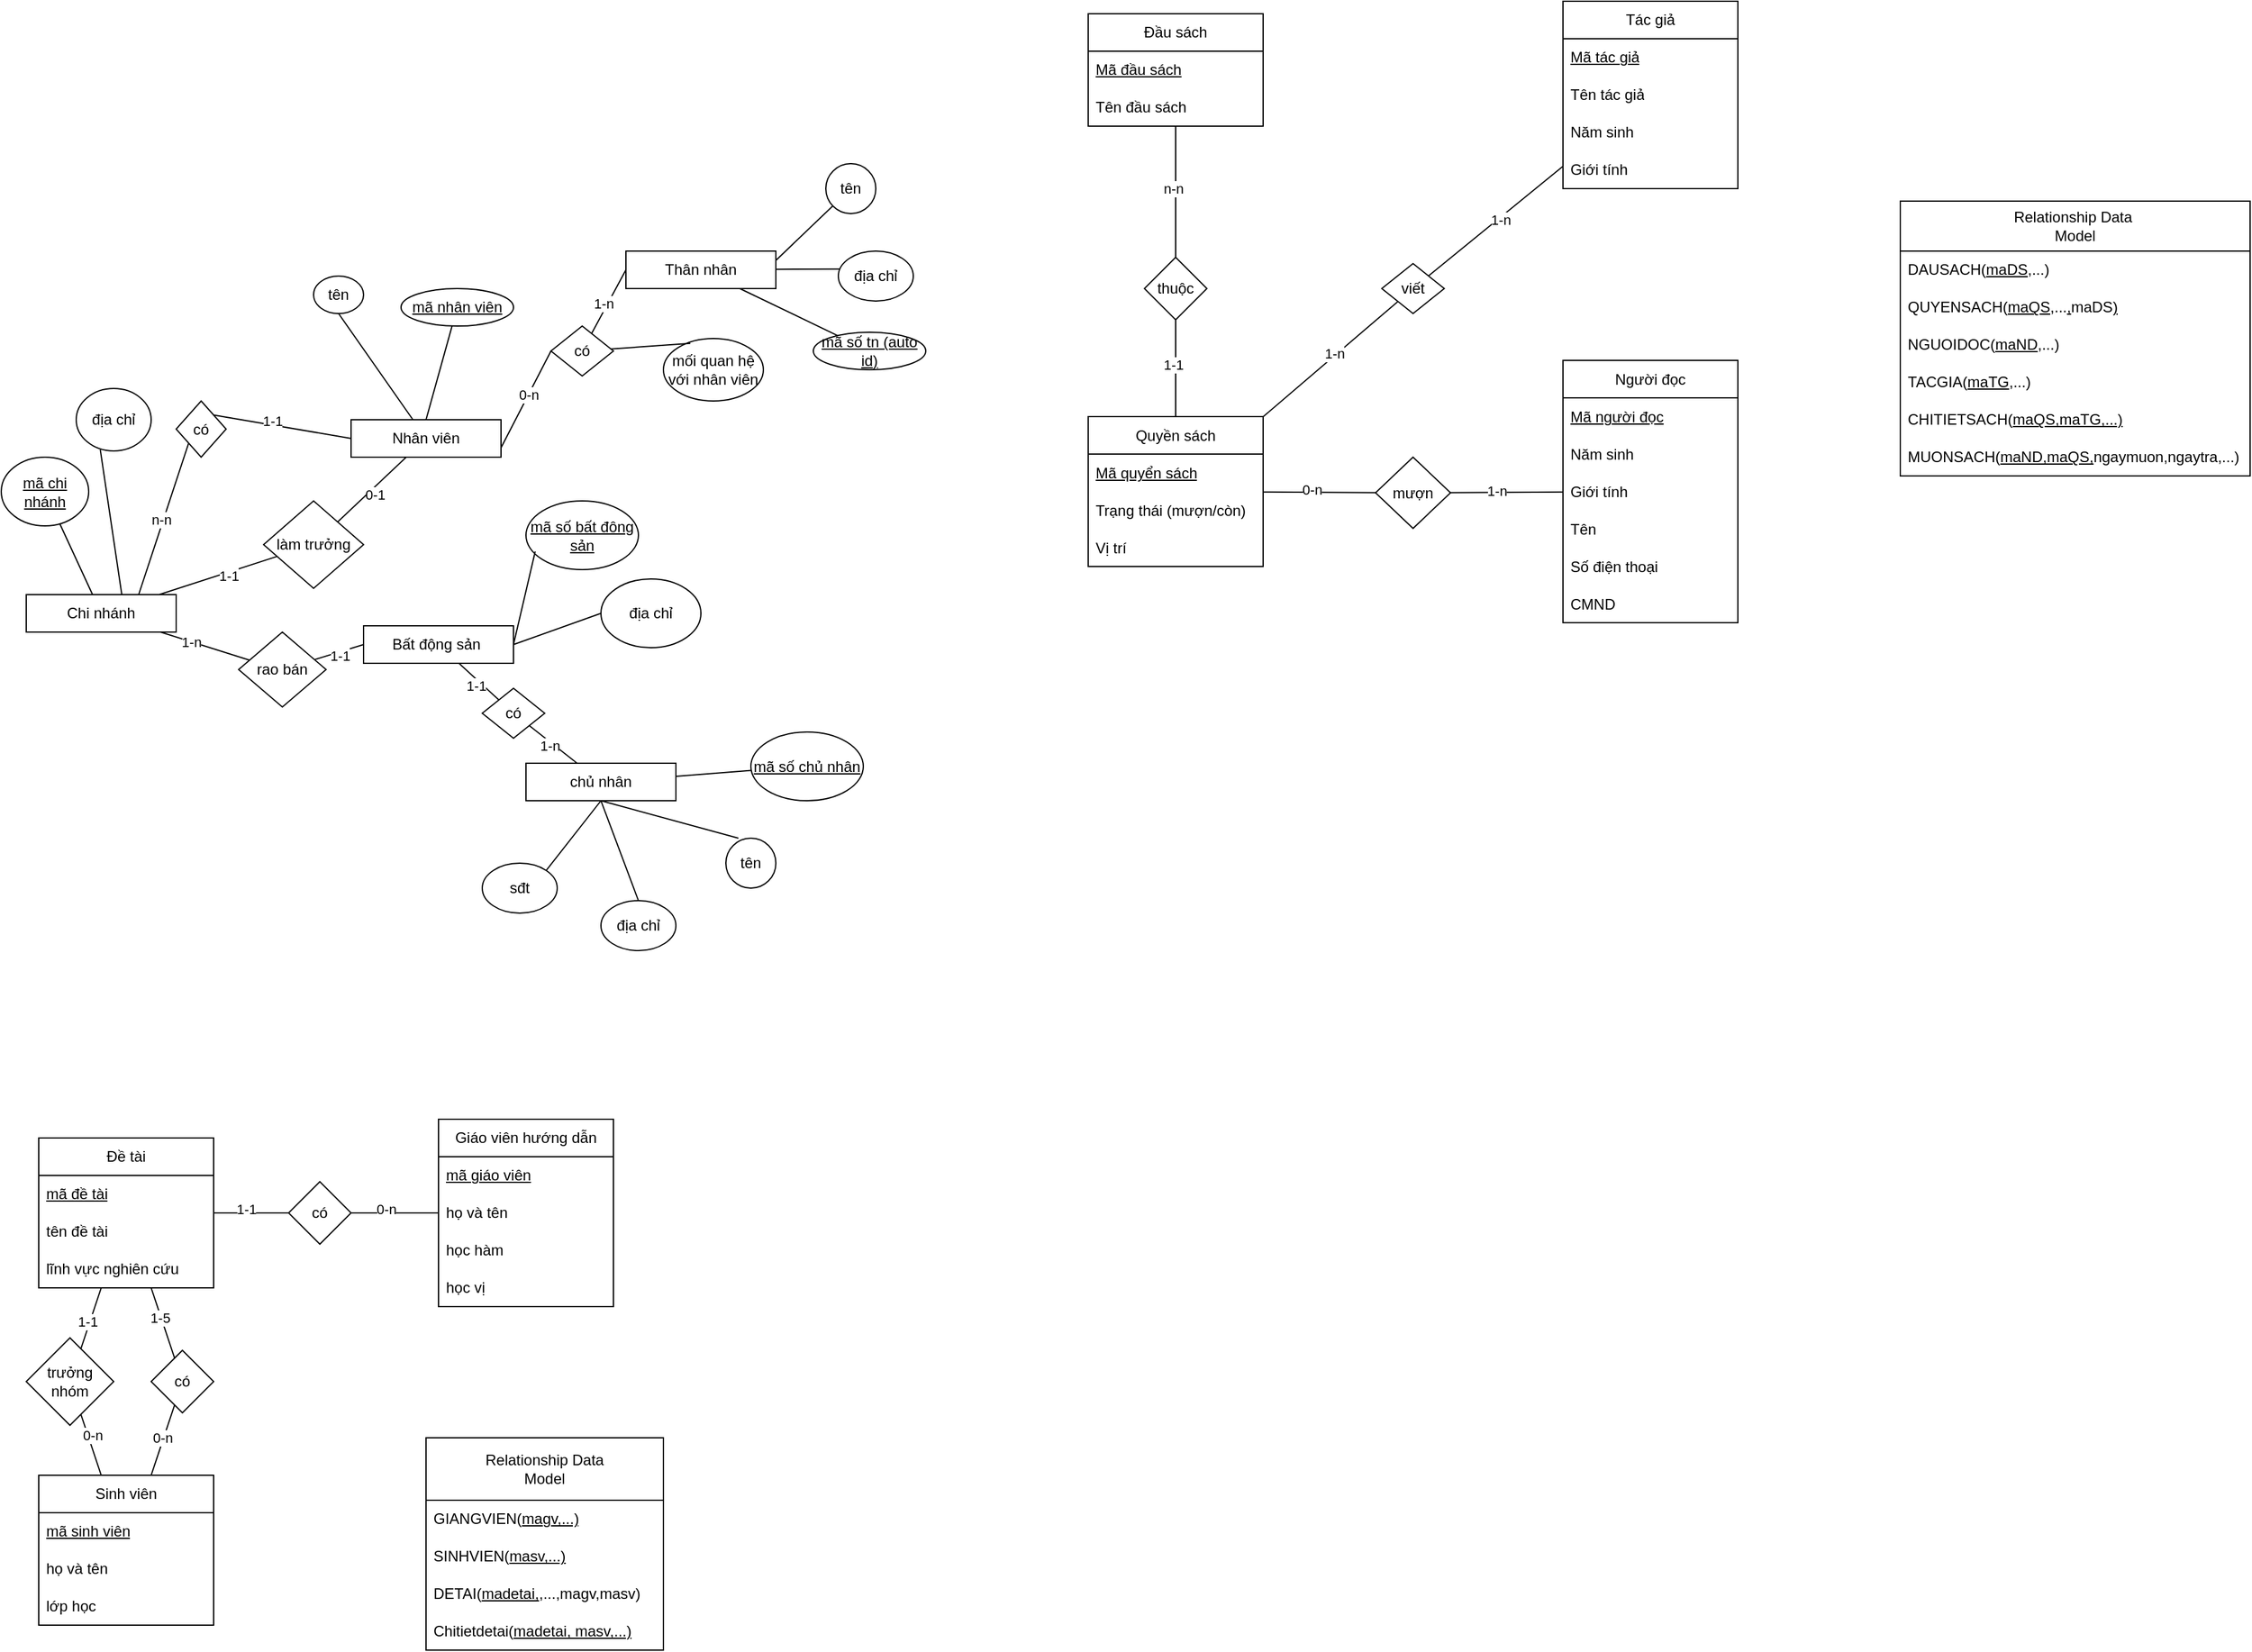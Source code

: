 <mxfile version="26.0.12">
  <diagram name="Lab 01" id="yaJmCxUXA4rCr9JQ8foh">
    <mxGraphModel dx="1344" dy="663" grid="1" gridSize="10" guides="1" tooltips="1" connect="1" arrows="1" fold="1" page="0" pageScale="1" pageWidth="850" pageHeight="1100" math="0" shadow="0">
      <root>
        <mxCell id="0" />
        <mxCell id="1" parent="0" />
        <mxCell id="kn9OcYIsBigCMdOipjAs-10" value="Chi nhánh" style="rounded=0;whiteSpace=wrap;html=1;" parent="1" vertex="1">
          <mxGeometry x="30" y="505" width="120" height="30" as="geometry" />
        </mxCell>
        <mxCell id="kn9OcYIsBigCMdOipjAs-11" value="Nhân viên" style="rounded=0;whiteSpace=wrap;html=1;" parent="1" vertex="1">
          <mxGeometry x="290" y="365" width="120" height="30" as="geometry" />
        </mxCell>
        <mxCell id="kn9OcYIsBigCMdOipjAs-12" value="Bất động sản&amp;nbsp;" style="rounded=0;whiteSpace=wrap;html=1;" parent="1" vertex="1">
          <mxGeometry x="300" y="530" width="120" height="30" as="geometry" />
        </mxCell>
        <mxCell id="kn9OcYIsBigCMdOipjAs-13" value="&lt;u&gt;mã chi nhánh&lt;/u&gt;" style="ellipse;whiteSpace=wrap;html=1;" parent="1" vertex="1">
          <mxGeometry x="10" y="395" width="70" height="55" as="geometry" />
        </mxCell>
        <mxCell id="kn9OcYIsBigCMdOipjAs-14" value="rao bán" style="rhombus;whiteSpace=wrap;html=1;" parent="1" vertex="1">
          <mxGeometry x="200" y="535" width="70" height="60" as="geometry" />
        </mxCell>
        <mxCell id="kn9OcYIsBigCMdOipjAs-15" value="" style="endArrow=none;html=1;rounded=0;" parent="1" source="kn9OcYIsBigCMdOipjAs-13" target="kn9OcYIsBigCMdOipjAs-10" edge="1">
          <mxGeometry width="50" height="50" relative="1" as="geometry">
            <mxPoint x="100" y="575" as="sourcePoint" />
            <mxPoint x="150" y="525" as="targetPoint" />
          </mxGeometry>
        </mxCell>
        <mxCell id="kn9OcYIsBigCMdOipjAs-18" value="" style="endArrow=none;html=1;rounded=0;entryX=0.125;entryY=0.375;entryDx=0;entryDy=0;entryPerimeter=0;" parent="1" source="kn9OcYIsBigCMdOipjAs-10" target="kn9OcYIsBigCMdOipjAs-14" edge="1">
          <mxGeometry width="50" height="50" relative="1" as="geometry">
            <mxPoint x="180" y="525" as="sourcePoint" />
            <mxPoint x="200" y="475" as="targetPoint" />
          </mxGeometry>
        </mxCell>
        <mxCell id="kn9OcYIsBigCMdOipjAs-83" value="1-n" style="edgeLabel;html=1;align=center;verticalAlign=middle;resizable=0;points=[];" parent="kn9OcYIsBigCMdOipjAs-18" vertex="1" connectable="0">
          <mxGeometry x="-0.329" relative="1" as="geometry">
            <mxPoint as="offset" />
          </mxGeometry>
        </mxCell>
        <mxCell id="kn9OcYIsBigCMdOipjAs-19" value="" style="endArrow=none;html=1;rounded=0;entryX=0;entryY=0.5;entryDx=0;entryDy=0;" parent="1" source="kn9OcYIsBigCMdOipjAs-14" target="kn9OcYIsBigCMdOipjAs-12" edge="1">
          <mxGeometry width="50" height="50" relative="1" as="geometry">
            <mxPoint x="160" y="541" as="sourcePoint" />
            <mxPoint x="240" y="555" as="targetPoint" />
          </mxGeometry>
        </mxCell>
        <mxCell id="kn9OcYIsBigCMdOipjAs-20" value="1-1" style="edgeLabel;html=1;align=center;verticalAlign=middle;resizable=0;points=[];" parent="kn9OcYIsBigCMdOipjAs-19" vertex="1" connectable="0">
          <mxGeometry x="-0.053" y="-3" relative="1" as="geometry">
            <mxPoint as="offset" />
          </mxGeometry>
        </mxCell>
        <mxCell id="kn9OcYIsBigCMdOipjAs-24" value="có" style="rhombus;whiteSpace=wrap;html=1;" parent="1" vertex="1">
          <mxGeometry x="150" y="350" width="40" height="45" as="geometry" />
        </mxCell>
        <mxCell id="kn9OcYIsBigCMdOipjAs-25" value="" style="endArrow=none;html=1;rounded=0;entryX=0;entryY=1;entryDx=0;entryDy=0;exitX=0.75;exitY=0;exitDx=0;exitDy=0;" parent="1" source="kn9OcYIsBigCMdOipjAs-10" target="kn9OcYIsBigCMdOipjAs-24" edge="1">
          <mxGeometry width="50" height="50" relative="1" as="geometry">
            <mxPoint x="160" y="541" as="sourcePoint" />
            <mxPoint x="240" y="555" as="targetPoint" />
          </mxGeometry>
        </mxCell>
        <mxCell id="kn9OcYIsBigCMdOipjAs-27" value="&lt;div&gt;&lt;br&gt;&lt;/div&gt;&lt;div&gt;&lt;br&gt;&lt;/div&gt;" style="edgeLabel;html=1;align=center;verticalAlign=middle;resizable=0;points=[];" parent="kn9OcYIsBigCMdOipjAs-25" vertex="1" connectable="0">
          <mxGeometry x="-0.07" y="4" relative="1" as="geometry">
            <mxPoint as="offset" />
          </mxGeometry>
        </mxCell>
        <mxCell id="kn9OcYIsBigCMdOipjAs-82" value="n-n" style="edgeLabel;html=1;align=center;verticalAlign=middle;resizable=0;points=[];" parent="kn9OcYIsBigCMdOipjAs-25" vertex="1" connectable="0">
          <mxGeometry x="-0.024" y="2" relative="1" as="geometry">
            <mxPoint as="offset" />
          </mxGeometry>
        </mxCell>
        <mxCell id="kn9OcYIsBigCMdOipjAs-31" value="&lt;u&gt;mã số bất đông&lt;br&gt;sản&lt;/u&gt;" style="ellipse;whiteSpace=wrap;html=1;" parent="1" vertex="1">
          <mxGeometry x="430" y="430" width="90" height="55" as="geometry" />
        </mxCell>
        <mxCell id="kn9OcYIsBigCMdOipjAs-32" value="" style="endArrow=none;html=1;rounded=0;entryX=1;entryY=0.5;entryDx=0;entryDy=0;exitX=0.082;exitY=0.736;exitDx=0;exitDy=0;exitPerimeter=0;" parent="1" source="kn9OcYIsBigCMdOipjAs-31" target="kn9OcYIsBigCMdOipjAs-12" edge="1">
          <mxGeometry width="50" height="50" relative="1" as="geometry">
            <mxPoint x="88" y="425" as="sourcePoint" />
            <mxPoint x="98" y="515" as="targetPoint" />
          </mxGeometry>
        </mxCell>
        <mxCell id="kn9OcYIsBigCMdOipjAs-33" value="địa chỉ" style="ellipse;whiteSpace=wrap;html=1;" parent="1" vertex="1">
          <mxGeometry x="490" y="492.5" width="80" height="55" as="geometry" />
        </mxCell>
        <mxCell id="kn9OcYIsBigCMdOipjAs-34" value="" style="endArrow=none;html=1;rounded=0;entryX=1;entryY=0.5;entryDx=0;entryDy=0;exitX=0;exitY=0.5;exitDx=0;exitDy=0;" parent="1" source="kn9OcYIsBigCMdOipjAs-33" target="kn9OcYIsBigCMdOipjAs-12" edge="1">
          <mxGeometry width="50" height="50" relative="1" as="geometry">
            <mxPoint x="587" y="510" as="sourcePoint" />
            <mxPoint x="530" y="565" as="targetPoint" />
          </mxGeometry>
        </mxCell>
        <mxCell id="kn9OcYIsBigCMdOipjAs-35" value="địa chỉ" style="ellipse;whiteSpace=wrap;html=1;" parent="1" vertex="1">
          <mxGeometry x="70" y="340" width="60" height="50" as="geometry" />
        </mxCell>
        <mxCell id="kn9OcYIsBigCMdOipjAs-36" value="" style="endArrow=none;html=1;rounded=0;exitX=0.321;exitY=0.979;exitDx=0;exitDy=0;exitPerimeter=0;entryX=0.638;entryY=0.017;entryDx=0;entryDy=0;entryPerimeter=0;" parent="1" source="kn9OcYIsBigCMdOipjAs-35" target="kn9OcYIsBigCMdOipjAs-10" edge="1">
          <mxGeometry width="50" height="50" relative="1" as="geometry">
            <mxPoint x="88" y="425" as="sourcePoint" />
            <mxPoint x="90" y="495" as="targetPoint" />
          </mxGeometry>
        </mxCell>
        <mxCell id="kn9OcYIsBigCMdOipjAs-38" value="" style="endArrow=none;html=1;rounded=0;exitX=1;exitY=0;exitDx=0;exitDy=0;entryX=0;entryY=0.5;entryDx=0;entryDy=0;" parent="1" source="kn9OcYIsBigCMdOipjAs-24" target="kn9OcYIsBigCMdOipjAs-11" edge="1">
          <mxGeometry width="50" height="50" relative="1" as="geometry">
            <mxPoint x="166" y="404" as="sourcePoint" />
            <mxPoint x="117" y="516" as="targetPoint" />
          </mxGeometry>
        </mxCell>
        <mxCell id="kn9OcYIsBigCMdOipjAs-46" value="1-1" style="edgeLabel;html=1;align=center;verticalAlign=middle;resizable=0;points=[];" parent="kn9OcYIsBigCMdOipjAs-38" vertex="1" connectable="0">
          <mxGeometry x="-0.159" y="3" relative="1" as="geometry">
            <mxPoint as="offset" />
          </mxGeometry>
        </mxCell>
        <mxCell id="kn9OcYIsBigCMdOipjAs-40" value="có" style="rhombus;whiteSpace=wrap;html=1;" parent="1" vertex="1">
          <mxGeometry x="450" y="290" width="50" height="40" as="geometry" />
        </mxCell>
        <mxCell id="kn9OcYIsBigCMdOipjAs-41" value="" style="endArrow=none;html=1;rounded=0;exitX=0;exitY=0.5;exitDx=0;exitDy=0;entryX=1;entryY=0.75;entryDx=0;entryDy=0;" parent="1" source="kn9OcYIsBigCMdOipjAs-40" target="kn9OcYIsBigCMdOipjAs-11" edge="1">
          <mxGeometry width="50" height="50" relative="1" as="geometry">
            <mxPoint x="253" y="430" as="sourcePoint" />
            <mxPoint x="350" y="380" as="targetPoint" />
          </mxGeometry>
        </mxCell>
        <mxCell id="kn9OcYIsBigCMdOipjAs-60" value="0-n" style="edgeLabel;html=1;align=center;verticalAlign=middle;resizable=0;points=[];" parent="kn9OcYIsBigCMdOipjAs-41" vertex="1" connectable="0">
          <mxGeometry x="-0.108" relative="1" as="geometry">
            <mxPoint as="offset" />
          </mxGeometry>
        </mxCell>
        <mxCell id="kn9OcYIsBigCMdOipjAs-43" value="Thân nhân" style="rounded=0;whiteSpace=wrap;html=1;" parent="1" vertex="1">
          <mxGeometry x="510" y="230" width="120" height="30" as="geometry" />
        </mxCell>
        <mxCell id="kn9OcYIsBigCMdOipjAs-44" value="" style="endArrow=none;html=1;rounded=0;exitX=0;exitY=0.5;exitDx=0;exitDy=0;" parent="1" source="kn9OcYIsBigCMdOipjAs-43" target="kn9OcYIsBigCMdOipjAs-40" edge="1">
          <mxGeometry width="50" height="50" relative="1" as="geometry">
            <mxPoint x="670" y="306" as="sourcePoint" />
            <mxPoint x="600" y="344" as="targetPoint" />
          </mxGeometry>
        </mxCell>
        <mxCell id="kn9OcYIsBigCMdOipjAs-61" value="1-n" style="edgeLabel;html=1;align=center;verticalAlign=middle;resizable=0;points=[];" parent="kn9OcYIsBigCMdOipjAs-44" vertex="1" connectable="0">
          <mxGeometry x="0.099" y="-3" relative="1" as="geometry">
            <mxPoint as="offset" />
          </mxGeometry>
        </mxCell>
        <mxCell id="kn9OcYIsBigCMdOipjAs-48" value="địa chỉ" style="ellipse;whiteSpace=wrap;html=1;" parent="1" vertex="1">
          <mxGeometry x="680" y="230" width="60" height="40" as="geometry" />
        </mxCell>
        <mxCell id="kn9OcYIsBigCMdOipjAs-49" value="tên" style="ellipse;whiteSpace=wrap;html=1;" parent="1" vertex="1">
          <mxGeometry x="670" y="160" width="40" height="40" as="geometry" />
        </mxCell>
        <mxCell id="kn9OcYIsBigCMdOipjAs-50" value="mối quan hệ với nhân viên" style="ellipse;whiteSpace=wrap;html=1;" parent="1" vertex="1">
          <mxGeometry x="540" y="300" width="80" height="50" as="geometry" />
        </mxCell>
        <mxCell id="kn9OcYIsBigCMdOipjAs-51" value="" style="endArrow=none;html=1;rounded=0;entryX=1;entryY=0.25;entryDx=0;entryDy=0;" parent="1" source="kn9OcYIsBigCMdOipjAs-49" target="kn9OcYIsBigCMdOipjAs-43" edge="1">
          <mxGeometry width="50" height="50" relative="1" as="geometry">
            <mxPoint x="670" y="190" as="sourcePoint" />
            <mxPoint x="613" y="245" as="targetPoint" />
          </mxGeometry>
        </mxCell>
        <mxCell id="kn9OcYIsBigCMdOipjAs-52" value="" style="endArrow=none;html=1;rounded=0;exitX=0.019;exitY=0.358;exitDx=0;exitDy=0;exitPerimeter=0;" parent="1" source="kn9OcYIsBigCMdOipjAs-48" target="kn9OcYIsBigCMdOipjAs-43" edge="1">
          <mxGeometry width="50" height="50" relative="1" as="geometry">
            <mxPoint x="690" y="214" as="sourcePoint" />
            <mxPoint x="640" y="250" as="targetPoint" />
          </mxGeometry>
        </mxCell>
        <mxCell id="kn9OcYIsBigCMdOipjAs-53" value="" style="endArrow=none;html=1;rounded=0;exitX=0.269;exitY=0.077;exitDx=0;exitDy=0;exitPerimeter=0;" parent="1" source="kn9OcYIsBigCMdOipjAs-50" target="kn9OcYIsBigCMdOipjAs-40" edge="1">
          <mxGeometry width="50" height="50" relative="1" as="geometry">
            <mxPoint x="692" y="260" as="sourcePoint" />
            <mxPoint x="640" y="255" as="targetPoint" />
          </mxGeometry>
        </mxCell>
        <mxCell id="kn9OcYIsBigCMdOipjAs-54" value="tên" style="ellipse;whiteSpace=wrap;html=1;" parent="1" vertex="1">
          <mxGeometry x="260" y="250" width="40" height="30" as="geometry" />
        </mxCell>
        <mxCell id="kn9OcYIsBigCMdOipjAs-55" value="" style="endArrow=none;html=1;rounded=0;exitX=0.5;exitY=1;exitDx=0;exitDy=0;" parent="1" source="kn9OcYIsBigCMdOipjAs-54" target="kn9OcYIsBigCMdOipjAs-11" edge="1">
          <mxGeometry width="50" height="50" relative="1" as="geometry">
            <mxPoint x="166" y="404" as="sourcePoint" />
            <mxPoint x="320" y="360" as="targetPoint" />
          </mxGeometry>
        </mxCell>
        <mxCell id="kn9OcYIsBigCMdOipjAs-56" value="&lt;u&gt;mã nhân viên&lt;/u&gt;" style="ellipse;whiteSpace=wrap;html=1;" parent="1" vertex="1">
          <mxGeometry x="330" y="260" width="90" height="30" as="geometry" />
        </mxCell>
        <mxCell id="kn9OcYIsBigCMdOipjAs-57" value="" style="endArrow=none;html=1;rounded=0;entryX=0.5;entryY=0;entryDx=0;entryDy=0;" parent="1" source="kn9OcYIsBigCMdOipjAs-56" target="kn9OcYIsBigCMdOipjAs-11" edge="1">
          <mxGeometry width="50" height="50" relative="1" as="geometry">
            <mxPoint x="290" y="290" as="sourcePoint" />
            <mxPoint x="350" y="375" as="targetPoint" />
          </mxGeometry>
        </mxCell>
        <mxCell id="kn9OcYIsBigCMdOipjAs-58" value="có" style="rhombus;whiteSpace=wrap;html=1;" parent="1" vertex="1">
          <mxGeometry x="395" y="580" width="50" height="40" as="geometry" />
        </mxCell>
        <mxCell id="kn9OcYIsBigCMdOipjAs-59" value="" style="endArrow=none;html=1;rounded=0;" parent="1" source="kn9OcYIsBigCMdOipjAs-12" target="kn9OcYIsBigCMdOipjAs-58" edge="1">
          <mxGeometry width="50" height="50" relative="1" as="geometry">
            <mxPoint x="445" y="570" as="sourcePoint" />
            <mxPoint x="530" y="565" as="targetPoint" />
          </mxGeometry>
        </mxCell>
        <mxCell id="kn9OcYIsBigCMdOipjAs-62" value="1-1" style="edgeLabel;html=1;align=center;verticalAlign=middle;resizable=0;points=[];" parent="kn9OcYIsBigCMdOipjAs-59" vertex="1" connectable="0">
          <mxGeometry x="-0.0" y="-4" relative="1" as="geometry">
            <mxPoint as="offset" />
          </mxGeometry>
        </mxCell>
        <mxCell id="kn9OcYIsBigCMdOipjAs-63" value="chủ nhân" style="rounded=0;whiteSpace=wrap;html=1;" parent="1" vertex="1">
          <mxGeometry x="430" y="640" width="120" height="30" as="geometry" />
        </mxCell>
        <mxCell id="kn9OcYIsBigCMdOipjAs-64" value="" style="endArrow=none;html=1;rounded=0;" parent="1" source="kn9OcYIsBigCMdOipjAs-58" target="kn9OcYIsBigCMdOipjAs-63" edge="1">
          <mxGeometry width="50" height="50" relative="1" as="geometry">
            <mxPoint x="455" y="580" as="sourcePoint" />
            <mxPoint x="397" y="630" as="targetPoint" />
          </mxGeometry>
        </mxCell>
        <mxCell id="kn9OcYIsBigCMdOipjAs-66" value="1-n" style="edgeLabel;html=1;align=center;verticalAlign=middle;resizable=0;points=[];" parent="kn9OcYIsBigCMdOipjAs-64" vertex="1" connectable="0">
          <mxGeometry x="-0.081" y="-3" relative="1" as="geometry">
            <mxPoint as="offset" />
          </mxGeometry>
        </mxCell>
        <mxCell id="kn9OcYIsBigCMdOipjAs-67" value="tên" style="ellipse;whiteSpace=wrap;html=1;" parent="1" vertex="1">
          <mxGeometry x="590" y="700" width="40" height="40" as="geometry" />
        </mxCell>
        <mxCell id="kn9OcYIsBigCMdOipjAs-68" value="địa chỉ" style="ellipse;whiteSpace=wrap;html=1;" parent="1" vertex="1">
          <mxGeometry x="490" y="750" width="60" height="40" as="geometry" />
        </mxCell>
        <mxCell id="kn9OcYIsBigCMdOipjAs-69" value="sđt" style="ellipse;whiteSpace=wrap;html=1;" parent="1" vertex="1">
          <mxGeometry x="395" y="720" width="60" height="40" as="geometry" />
        </mxCell>
        <mxCell id="kn9OcYIsBigCMdOipjAs-70" value="" style="endArrow=none;html=1;rounded=0;entryX=0.5;entryY=1;entryDx=0;entryDy=0;exitX=0.25;exitY=0;exitDx=0;exitDy=0;exitPerimeter=0;" parent="1" source="kn9OcYIsBigCMdOipjAs-67" target="kn9OcYIsBigCMdOipjAs-63" edge="1">
          <mxGeometry width="50" height="50" relative="1" as="geometry">
            <mxPoint x="580" y="608" as="sourcePoint" />
            <mxPoint x="530" y="565" as="targetPoint" />
          </mxGeometry>
        </mxCell>
        <mxCell id="kn9OcYIsBigCMdOipjAs-71" value="" style="endArrow=none;html=1;rounded=0;entryX=0.5;entryY=1;entryDx=0;entryDy=0;exitX=0.5;exitY=0;exitDx=0;exitDy=0;" parent="1" source="kn9OcYIsBigCMdOipjAs-68" target="kn9OcYIsBigCMdOipjAs-63" edge="1">
          <mxGeometry width="50" height="50" relative="1" as="geometry">
            <mxPoint x="360" y="770" as="sourcePoint" />
            <mxPoint x="300" y="730" as="targetPoint" />
          </mxGeometry>
        </mxCell>
        <mxCell id="kn9OcYIsBigCMdOipjAs-72" value="" style="endArrow=none;html=1;rounded=0;entryX=0.5;entryY=1;entryDx=0;entryDy=0;exitX=1;exitY=0;exitDx=0;exitDy=0;" parent="1" source="kn9OcYIsBigCMdOipjAs-69" target="kn9OcYIsBigCMdOipjAs-63" edge="1">
          <mxGeometry width="50" height="50" relative="1" as="geometry">
            <mxPoint x="290" y="760" as="sourcePoint" />
            <mxPoint x="300" y="730" as="targetPoint" />
          </mxGeometry>
        </mxCell>
        <mxCell id="kn9OcYIsBigCMdOipjAs-74" value="làm trưởng" style="rhombus;whiteSpace=wrap;html=1;" parent="1" vertex="1">
          <mxGeometry x="220" y="430" width="80" height="70" as="geometry" />
        </mxCell>
        <mxCell id="kn9OcYIsBigCMdOipjAs-75" value="" style="endArrow=none;html=1;rounded=0;" parent="1" source="kn9OcYIsBigCMdOipjAs-74" target="kn9OcYIsBigCMdOipjAs-11" edge="1">
          <mxGeometry width="50" height="50" relative="1" as="geometry">
            <mxPoint x="190" y="371" as="sourcePoint" />
            <mxPoint x="300" y="390" as="targetPoint" />
          </mxGeometry>
        </mxCell>
        <mxCell id="kn9OcYIsBigCMdOipjAs-79" value="0-1" style="edgeLabel;html=1;align=center;verticalAlign=middle;resizable=0;points=[];" parent="kn9OcYIsBigCMdOipjAs-75" vertex="1" connectable="0">
          <mxGeometry x="-0.027" y="-4" relative="1" as="geometry">
            <mxPoint as="offset" />
          </mxGeometry>
        </mxCell>
        <mxCell id="kn9OcYIsBigCMdOipjAs-77" value="" style="endArrow=none;html=1;rounded=0;" parent="1" source="kn9OcYIsBigCMdOipjAs-74" target="kn9OcYIsBigCMdOipjAs-10" edge="1">
          <mxGeometry width="50" height="50" relative="1" as="geometry">
            <mxPoint x="289" y="457" as="sourcePoint" />
            <mxPoint x="344" y="405" as="targetPoint" />
          </mxGeometry>
        </mxCell>
        <mxCell id="kn9OcYIsBigCMdOipjAs-78" value="1-1" style="edgeLabel;html=1;align=center;verticalAlign=middle;resizable=0;points=[];" parent="kn9OcYIsBigCMdOipjAs-77" vertex="1" connectable="0">
          <mxGeometry x="-0.159" y="3" relative="1" as="geometry">
            <mxPoint as="offset" />
          </mxGeometry>
        </mxCell>
        <mxCell id="kn9OcYIsBigCMdOipjAs-80" value="&lt;u&gt;mã số chủ nhân&lt;/u&gt;" style="ellipse;whiteSpace=wrap;html=1;" parent="1" vertex="1">
          <mxGeometry x="610" y="615" width="90" height="55" as="geometry" />
        </mxCell>
        <mxCell id="kn9OcYIsBigCMdOipjAs-81" value="" style="endArrow=none;html=1;rounded=0;" parent="1" source="kn9OcYIsBigCMdOipjAs-80" target="kn9OcYIsBigCMdOipjAs-63" edge="1">
          <mxGeometry width="50" height="50" relative="1" as="geometry">
            <mxPoint x="610" y="710" as="sourcePoint" />
            <mxPoint x="500" y="680" as="targetPoint" />
          </mxGeometry>
        </mxCell>
        <mxCell id="kn9OcYIsBigCMdOipjAs-84" value="&lt;u&gt;mã số tn (auto id)&lt;/u&gt;" style="ellipse;whiteSpace=wrap;html=1;" parent="1" vertex="1">
          <mxGeometry x="660" y="295" width="90" height="30" as="geometry" />
        </mxCell>
        <mxCell id="kn9OcYIsBigCMdOipjAs-85" value="" style="endArrow=none;html=1;rounded=0;" parent="1" source="kn9OcYIsBigCMdOipjAs-84" target="kn9OcYIsBigCMdOipjAs-43" edge="1">
          <mxGeometry width="50" height="50" relative="1" as="geometry">
            <mxPoint x="691" y="254" as="sourcePoint" />
            <mxPoint x="640" y="255" as="targetPoint" />
          </mxGeometry>
        </mxCell>
        <mxCell id="T-1A6PaUoCYP1PUCDdtC-7" value="Đề tài" style="swimlane;fontStyle=0;childLayout=stackLayout;horizontal=1;startSize=30;horizontalStack=0;resizeParent=1;resizeParentMax=0;resizeLast=0;collapsible=1;marginBottom=0;whiteSpace=wrap;html=1;" parent="1" vertex="1">
          <mxGeometry x="40" y="940" width="140" height="120" as="geometry" />
        </mxCell>
        <mxCell id="T-1A6PaUoCYP1PUCDdtC-8" value="&lt;u&gt;mã đề tài&lt;/u&gt;" style="text;strokeColor=none;fillColor=none;align=left;verticalAlign=middle;spacingLeft=4;spacingRight=4;overflow=hidden;points=[[0,0.5],[1,0.5]];portConstraint=eastwest;rotatable=0;whiteSpace=wrap;html=1;" parent="T-1A6PaUoCYP1PUCDdtC-7" vertex="1">
          <mxGeometry y="30" width="140" height="30" as="geometry" />
        </mxCell>
        <mxCell id="T-1A6PaUoCYP1PUCDdtC-9" value="tên đề tài" style="text;strokeColor=none;fillColor=none;align=left;verticalAlign=middle;spacingLeft=4;spacingRight=4;overflow=hidden;points=[[0,0.5],[1,0.5]];portConstraint=eastwest;rotatable=0;whiteSpace=wrap;html=1;" parent="T-1A6PaUoCYP1PUCDdtC-7" vertex="1">
          <mxGeometry y="60" width="140" height="30" as="geometry" />
        </mxCell>
        <mxCell id="T-1A6PaUoCYP1PUCDdtC-10" value="lĩnh vực nghiên cứu" style="text;strokeColor=none;fillColor=none;align=left;verticalAlign=middle;spacingLeft=4;spacingRight=4;overflow=hidden;points=[[0,0.5],[1,0.5]];portConstraint=eastwest;rotatable=0;whiteSpace=wrap;html=1;" parent="T-1A6PaUoCYP1PUCDdtC-7" vertex="1">
          <mxGeometry y="90" width="140" height="30" as="geometry" />
        </mxCell>
        <mxCell id="T-1A6PaUoCYP1PUCDdtC-11" value="có" style="rhombus;whiteSpace=wrap;html=1;" parent="1" vertex="1">
          <mxGeometry x="240" y="975" width="50" height="50" as="geometry" />
        </mxCell>
        <mxCell id="T-1A6PaUoCYP1PUCDdtC-12" value="" style="endArrow=none;html=1;rounded=0;" parent="1" source="T-1A6PaUoCYP1PUCDdtC-7" target="T-1A6PaUoCYP1PUCDdtC-11" edge="1">
          <mxGeometry width="50" height="50" relative="1" as="geometry">
            <mxPoint x="200" y="960" as="sourcePoint" />
            <mxPoint x="250" y="910" as="targetPoint" />
          </mxGeometry>
        </mxCell>
        <mxCell id="FOCaBDgOlT26zje_pcj2-1" value="1-1" style="edgeLabel;html=1;align=center;verticalAlign=middle;resizable=0;points=[];" parent="T-1A6PaUoCYP1PUCDdtC-12" vertex="1" connectable="0">
          <mxGeometry x="-0.134" y="3" relative="1" as="geometry">
            <mxPoint as="offset" />
          </mxGeometry>
        </mxCell>
        <mxCell id="T-1A6PaUoCYP1PUCDdtC-13" value="Giáo viên hướng dẫn" style="swimlane;fontStyle=0;childLayout=stackLayout;horizontal=1;startSize=30;horizontalStack=0;resizeParent=1;resizeParentMax=0;resizeLast=0;collapsible=1;marginBottom=0;whiteSpace=wrap;html=1;" parent="1" vertex="1">
          <mxGeometry x="360" y="925" width="140" height="150" as="geometry" />
        </mxCell>
        <mxCell id="T-1A6PaUoCYP1PUCDdtC-14" value="&lt;u&gt;mã giáo viên&lt;/u&gt;" style="text;strokeColor=none;fillColor=none;align=left;verticalAlign=middle;spacingLeft=4;spacingRight=4;overflow=hidden;points=[[0,0.5],[1,0.5]];portConstraint=eastwest;rotatable=0;whiteSpace=wrap;html=1;" parent="T-1A6PaUoCYP1PUCDdtC-13" vertex="1">
          <mxGeometry y="30" width="140" height="30" as="geometry" />
        </mxCell>
        <mxCell id="T-1A6PaUoCYP1PUCDdtC-15" value="họ và tên&amp;nbsp;" style="text;strokeColor=none;fillColor=none;align=left;verticalAlign=middle;spacingLeft=4;spacingRight=4;overflow=hidden;points=[[0,0.5],[1,0.5]];portConstraint=eastwest;rotatable=0;whiteSpace=wrap;html=1;" parent="T-1A6PaUoCYP1PUCDdtC-13" vertex="1">
          <mxGeometry y="60" width="140" height="30" as="geometry" />
        </mxCell>
        <mxCell id="T-1A6PaUoCYP1PUCDdtC-29" value="học hàm" style="text;strokeColor=none;fillColor=none;align=left;verticalAlign=middle;spacingLeft=4;spacingRight=4;overflow=hidden;points=[[0,0.5],[1,0.5]];portConstraint=eastwest;rotatable=0;whiteSpace=wrap;html=1;" parent="T-1A6PaUoCYP1PUCDdtC-13" vertex="1">
          <mxGeometry y="90" width="140" height="30" as="geometry" />
        </mxCell>
        <mxCell id="T-1A6PaUoCYP1PUCDdtC-30" value="học vị" style="text;strokeColor=none;fillColor=none;align=left;verticalAlign=middle;spacingLeft=4;spacingRight=4;overflow=hidden;points=[[0,0.5],[1,0.5]];portConstraint=eastwest;rotatable=0;whiteSpace=wrap;html=1;" parent="T-1A6PaUoCYP1PUCDdtC-13" vertex="1">
          <mxGeometry y="120" width="140" height="30" as="geometry" />
        </mxCell>
        <mxCell id="T-1A6PaUoCYP1PUCDdtC-19" value="" style="endArrow=none;html=1;rounded=0;" parent="1" source="T-1A6PaUoCYP1PUCDdtC-13" target="T-1A6PaUoCYP1PUCDdtC-11" edge="1">
          <mxGeometry width="50" height="50" relative="1" as="geometry">
            <mxPoint x="140" y="1015" as="sourcePoint" />
            <mxPoint x="252" y="1023" as="targetPoint" />
          </mxGeometry>
        </mxCell>
        <mxCell id="T-1A6PaUoCYP1PUCDdtC-21" value="0-n" style="edgeLabel;html=1;align=center;verticalAlign=middle;resizable=0;points=[];" parent="T-1A6PaUoCYP1PUCDdtC-19" vertex="1" connectable="0">
          <mxGeometry x="0.208" y="-3" relative="1" as="geometry">
            <mxPoint as="offset" />
          </mxGeometry>
        </mxCell>
        <mxCell id="T-1A6PaUoCYP1PUCDdtC-31" value="Sinh viên" style="swimlane;fontStyle=0;childLayout=stackLayout;horizontal=1;startSize=30;horizontalStack=0;resizeParent=1;resizeParentMax=0;resizeLast=0;collapsible=1;marginBottom=0;whiteSpace=wrap;html=1;" parent="1" vertex="1">
          <mxGeometry x="40" y="1210" width="140" height="120" as="geometry" />
        </mxCell>
        <mxCell id="T-1A6PaUoCYP1PUCDdtC-32" value="&lt;u&gt;mã sinh viên&lt;/u&gt;" style="text;strokeColor=none;fillColor=none;align=left;verticalAlign=middle;spacingLeft=4;spacingRight=4;overflow=hidden;points=[[0,0.5],[1,0.5]];portConstraint=eastwest;rotatable=0;whiteSpace=wrap;html=1;" parent="T-1A6PaUoCYP1PUCDdtC-31" vertex="1">
          <mxGeometry y="30" width="140" height="30" as="geometry" />
        </mxCell>
        <mxCell id="T-1A6PaUoCYP1PUCDdtC-33" value="họ và tên" style="text;strokeColor=none;fillColor=none;align=left;verticalAlign=middle;spacingLeft=4;spacingRight=4;overflow=hidden;points=[[0,0.5],[1,0.5]];portConstraint=eastwest;rotatable=0;whiteSpace=wrap;html=1;" parent="T-1A6PaUoCYP1PUCDdtC-31" vertex="1">
          <mxGeometry y="60" width="140" height="30" as="geometry" />
        </mxCell>
        <mxCell id="T-1A6PaUoCYP1PUCDdtC-34" value="lớp học" style="text;strokeColor=none;fillColor=none;align=left;verticalAlign=middle;spacingLeft=4;spacingRight=4;overflow=hidden;points=[[0,0.5],[1,0.5]];portConstraint=eastwest;rotatable=0;whiteSpace=wrap;html=1;" parent="T-1A6PaUoCYP1PUCDdtC-31" vertex="1">
          <mxGeometry y="90" width="140" height="30" as="geometry" />
        </mxCell>
        <mxCell id="T-1A6PaUoCYP1PUCDdtC-35" value="có" style="rhombus;whiteSpace=wrap;html=1;" parent="1" vertex="1">
          <mxGeometry x="130" y="1110" width="50" height="50" as="geometry" />
        </mxCell>
        <mxCell id="T-1A6PaUoCYP1PUCDdtC-36" value="" style="endArrow=none;html=1;rounded=0;" parent="1" source="T-1A6PaUoCYP1PUCDdtC-35" target="T-1A6PaUoCYP1PUCDdtC-7" edge="1">
          <mxGeometry width="50" height="50" relative="1" as="geometry">
            <mxPoint x="200" y="1190" as="sourcePoint" />
            <mxPoint x="250" y="1140" as="targetPoint" />
          </mxGeometry>
        </mxCell>
        <mxCell id="T-1A6PaUoCYP1PUCDdtC-40" value="1-5" style="edgeLabel;html=1;align=center;verticalAlign=middle;resizable=0;points=[];" parent="T-1A6PaUoCYP1PUCDdtC-36" vertex="1" connectable="0">
          <mxGeometry x="0.177" y="1" relative="1" as="geometry">
            <mxPoint as="offset" />
          </mxGeometry>
        </mxCell>
        <mxCell id="T-1A6PaUoCYP1PUCDdtC-37" value="" style="endArrow=none;html=1;rounded=0;" parent="1" source="T-1A6PaUoCYP1PUCDdtC-35" target="T-1A6PaUoCYP1PUCDdtC-31" edge="1">
          <mxGeometry width="50" height="50" relative="1" as="geometry">
            <mxPoint x="260" y="1190" as="sourcePoint" />
            <mxPoint x="310" y="1140" as="targetPoint" />
          </mxGeometry>
        </mxCell>
        <mxCell id="T-1A6PaUoCYP1PUCDdtC-41" value="0-n" style="edgeLabel;html=1;align=center;verticalAlign=middle;resizable=0;points=[];" parent="T-1A6PaUoCYP1PUCDdtC-37" vertex="1" connectable="0">
          <mxGeometry x="-0.083" y="-2" relative="1" as="geometry">
            <mxPoint y="1" as="offset" />
          </mxGeometry>
        </mxCell>
        <mxCell id="T-1A6PaUoCYP1PUCDdtC-42" value="Đầu sách" style="swimlane;fontStyle=0;childLayout=stackLayout;horizontal=1;startSize=30;horizontalStack=0;resizeParent=1;resizeParentMax=0;resizeLast=0;collapsible=1;marginBottom=0;whiteSpace=wrap;html=1;" parent="1" vertex="1">
          <mxGeometry x="880" y="40" width="140" height="90" as="geometry" />
        </mxCell>
        <mxCell id="T-1A6PaUoCYP1PUCDdtC-43" value="&lt;u&gt;Mã đầu sách&lt;/u&gt;" style="text;strokeColor=none;fillColor=none;align=left;verticalAlign=middle;spacingLeft=4;spacingRight=4;overflow=hidden;points=[[0,0.5],[1,0.5]];portConstraint=eastwest;rotatable=0;whiteSpace=wrap;html=1;" parent="T-1A6PaUoCYP1PUCDdtC-42" vertex="1">
          <mxGeometry y="30" width="140" height="30" as="geometry" />
        </mxCell>
        <mxCell id="T-1A6PaUoCYP1PUCDdtC-44" value="Tên đầu sách" style="text;strokeColor=none;fillColor=none;align=left;verticalAlign=middle;spacingLeft=4;spacingRight=4;overflow=hidden;points=[[0,0.5],[1,0.5]];portConstraint=eastwest;rotatable=0;whiteSpace=wrap;html=1;" parent="T-1A6PaUoCYP1PUCDdtC-42" vertex="1">
          <mxGeometry y="60" width="140" height="30" as="geometry" />
        </mxCell>
        <mxCell id="T-1A6PaUoCYP1PUCDdtC-46" value="Tác giả" style="swimlane;fontStyle=0;childLayout=stackLayout;horizontal=1;startSize=30;horizontalStack=0;resizeParent=1;resizeParentMax=0;resizeLast=0;collapsible=1;marginBottom=0;whiteSpace=wrap;html=1;" parent="1" vertex="1">
          <mxGeometry x="1260" y="30" width="140" height="150" as="geometry" />
        </mxCell>
        <mxCell id="T-1A6PaUoCYP1PUCDdtC-47" value="&lt;u&gt;Mã tác giả&lt;/u&gt;" style="text;strokeColor=none;fillColor=none;align=left;verticalAlign=middle;spacingLeft=4;spacingRight=4;overflow=hidden;points=[[0,0.5],[1,0.5]];portConstraint=eastwest;rotatable=0;whiteSpace=wrap;html=1;" parent="T-1A6PaUoCYP1PUCDdtC-46" vertex="1">
          <mxGeometry y="30" width="140" height="30" as="geometry" />
        </mxCell>
        <mxCell id="T-1A6PaUoCYP1PUCDdtC-48" value="Tên tác giả" style="text;strokeColor=none;fillColor=none;align=left;verticalAlign=middle;spacingLeft=4;spacingRight=4;overflow=hidden;points=[[0,0.5],[1,0.5]];portConstraint=eastwest;rotatable=0;whiteSpace=wrap;html=1;" parent="T-1A6PaUoCYP1PUCDdtC-46" vertex="1">
          <mxGeometry y="60" width="140" height="30" as="geometry" />
        </mxCell>
        <mxCell id="T-1A6PaUoCYP1PUCDdtC-49" value="Năm sinh" style="text;strokeColor=none;fillColor=none;align=left;verticalAlign=middle;spacingLeft=4;spacingRight=4;overflow=hidden;points=[[0,0.5],[1,0.5]];portConstraint=eastwest;rotatable=0;whiteSpace=wrap;html=1;" parent="T-1A6PaUoCYP1PUCDdtC-46" vertex="1">
          <mxGeometry y="90" width="140" height="30" as="geometry" />
        </mxCell>
        <mxCell id="T-1A6PaUoCYP1PUCDdtC-50" value="Giới tính" style="text;strokeColor=none;fillColor=none;align=left;verticalAlign=middle;spacingLeft=4;spacingRight=4;overflow=hidden;points=[[0,0.5],[1,0.5]];portConstraint=eastwest;rotatable=0;whiteSpace=wrap;html=1;" parent="T-1A6PaUoCYP1PUCDdtC-46" vertex="1">
          <mxGeometry y="120" width="140" height="30" as="geometry" />
        </mxCell>
        <mxCell id="T-1A6PaUoCYP1PUCDdtC-51" value="Quyền sách" style="swimlane;fontStyle=0;childLayout=stackLayout;horizontal=1;startSize=30;horizontalStack=0;resizeParent=1;resizeParentMax=0;resizeLast=0;collapsible=1;marginBottom=0;whiteSpace=wrap;html=1;" parent="1" vertex="1">
          <mxGeometry x="880" y="362.5" width="140" height="120" as="geometry" />
        </mxCell>
        <mxCell id="T-1A6PaUoCYP1PUCDdtC-52" value="&lt;u&gt;Mã quyển sách&lt;/u&gt;" style="text;strokeColor=none;fillColor=none;align=left;verticalAlign=middle;spacingLeft=4;spacingRight=4;overflow=hidden;points=[[0,0.5],[1,0.5]];portConstraint=eastwest;rotatable=0;whiteSpace=wrap;html=1;" parent="T-1A6PaUoCYP1PUCDdtC-51" vertex="1">
          <mxGeometry y="30" width="140" height="30" as="geometry" />
        </mxCell>
        <mxCell id="T-1A6PaUoCYP1PUCDdtC-53" value="Trạng thái (mượn/còn)" style="text;strokeColor=none;fillColor=none;align=left;verticalAlign=middle;spacingLeft=4;spacingRight=4;overflow=hidden;points=[[0,0.5],[1,0.5]];portConstraint=eastwest;rotatable=0;whiteSpace=wrap;html=1;" parent="T-1A6PaUoCYP1PUCDdtC-51" vertex="1">
          <mxGeometry y="60" width="140" height="30" as="geometry" />
        </mxCell>
        <mxCell id="T-1A6PaUoCYP1PUCDdtC-54" value="Vị trí" style="text;strokeColor=none;fillColor=none;align=left;verticalAlign=middle;spacingLeft=4;spacingRight=4;overflow=hidden;points=[[0,0.5],[1,0.5]];portConstraint=eastwest;rotatable=0;whiteSpace=wrap;html=1;" parent="T-1A6PaUoCYP1PUCDdtC-51" vertex="1">
          <mxGeometry y="90" width="140" height="30" as="geometry" />
        </mxCell>
        <mxCell id="T-1A6PaUoCYP1PUCDdtC-55" value="Người đọc" style="swimlane;fontStyle=0;childLayout=stackLayout;horizontal=1;startSize=30;horizontalStack=0;resizeParent=1;resizeParentMax=0;resizeLast=0;collapsible=1;marginBottom=0;whiteSpace=wrap;html=1;" parent="1" vertex="1">
          <mxGeometry x="1260" y="317.5" width="140" height="210" as="geometry" />
        </mxCell>
        <mxCell id="T-1A6PaUoCYP1PUCDdtC-56" value="&lt;u&gt;Mã người đọc&lt;/u&gt;" style="text;strokeColor=none;fillColor=none;align=left;verticalAlign=middle;spacingLeft=4;spacingRight=4;overflow=hidden;points=[[0,0.5],[1,0.5]];portConstraint=eastwest;rotatable=0;whiteSpace=wrap;html=1;" parent="T-1A6PaUoCYP1PUCDdtC-55" vertex="1">
          <mxGeometry y="30" width="140" height="30" as="geometry" />
        </mxCell>
        <mxCell id="T-1A6PaUoCYP1PUCDdtC-57" value="Năm sinh" style="text;strokeColor=none;fillColor=none;align=left;verticalAlign=middle;spacingLeft=4;spacingRight=4;overflow=hidden;points=[[0,0.5],[1,0.5]];portConstraint=eastwest;rotatable=0;whiteSpace=wrap;html=1;" parent="T-1A6PaUoCYP1PUCDdtC-55" vertex="1">
          <mxGeometry y="60" width="140" height="30" as="geometry" />
        </mxCell>
        <mxCell id="T-1A6PaUoCYP1PUCDdtC-59" value="G&lt;span style=&quot;color: rgba(0, 0, 0, 0); font-family: monospace; font-size: 0px; text-wrap-mode: nowrap;&quot;&gt;%3CmxGraphModel%3E%3Croot%3E%3CmxCell%20id%3D%220%22%2F%3E%3CmxCell%20id%3D%221%22%20parent%3D%220%22%2F%3E%3CmxCell%20id%3D%222%22%20value%3D%22T%C3%AAn%20t%C3%A1c%20gi%E1%BA%A3%22%20style%3D%22text%3BstrokeColor%3Dnone%3BfillColor%3Dnone%3Balign%3Dleft%3BverticalAlign%3Dmiddle%3BspacingLeft%3D4%3BspacingRight%3D4%3Boverflow%3Dhidden%3Bpoints%3D%5B%5B0%2C0.5%5D%2C%5B1%2C0.5%5D%5D%3BportConstraint%3Deastwest%3Brotatable%3D0%3BwhiteSpace%3Dwrap%3Bhtml%3D1%3B%22%20vertex%3D%221%22%20parent%3D%221%22%3E%3CmxGeometry%20x%3D%221120%22%20y%3D%22410%22%20width%3D%22140%22%20height%3D%2230%22%20as%3D%22geometry%22%2F%3E%3C%2FmxCell%3E%3C%2Froot%3E%3C%2FmxGraphModel%3E&lt;/span&gt;&lt;span style=&quot;color: rgba(0, 0, 0, 0); font-family: monospace; font-size: 0px; text-wrap-mode: nowrap;&quot;&gt;%3CmxGraphModel%3E%3Croot%3E%3CmxCell%20id%3D%220%22%2F%3E%3CmxCell%20id%3D%221%22%20parent%3D%220%22%2F%3E%3CmxCell%20id%3D%222%22%20value%3D%22T%C3%AAn%20t%C3%A1c%20gi%E1%BA%A3%22%20style%3D%22text%3BstrokeColor%3Dnone%3BfillColor%3Dnone%3Balign%3Dleft%3BverticalAlign%3Dmiddle%3BspacingLeft%3D4%3BspacingRight%3D4%3Boverflow%3Dhidden%3Bpoints%3D%5B%5B0%2C0.5%5D%2C%5B1%2C0.5%5D%5D%3BportConstraint%3Deastwest%3Brotatable%3D0%3BwhiteSpace%3Dwrap%3Bhtml%3D1%3B%22%20vertex%3D%221%22%20parent%3D%221%22%3E%3CmxGeometry%20x%3D%221120%22%20y%3D%22410%22%20width%3D%22140%22%20height%3D%2230%22%20as%3D%22geometry%22%2F%3E%3C%2FmxCell%3E%3C%2Froot%3E%3C%2FmxGraphModel%3E&lt;/span&gt;iới tính&amp;nbsp;" style="text;strokeColor=none;fillColor=none;align=left;verticalAlign=middle;spacingLeft=4;spacingRight=4;overflow=hidden;points=[[0,0.5],[1,0.5]];portConstraint=eastwest;rotatable=0;whiteSpace=wrap;html=1;" parent="T-1A6PaUoCYP1PUCDdtC-55" vertex="1">
          <mxGeometry y="90" width="140" height="30" as="geometry" />
        </mxCell>
        <mxCell id="T-1A6PaUoCYP1PUCDdtC-60" value="Tên&amp;nbsp;" style="text;strokeColor=none;fillColor=none;align=left;verticalAlign=middle;spacingLeft=4;spacingRight=4;overflow=hidden;points=[[0,0.5],[1,0.5]];portConstraint=eastwest;rotatable=0;whiteSpace=wrap;html=1;" parent="T-1A6PaUoCYP1PUCDdtC-55" vertex="1">
          <mxGeometry y="120" width="140" height="30" as="geometry" />
        </mxCell>
        <mxCell id="T-1A6PaUoCYP1PUCDdtC-61" value="Số điện thoại&lt;span style=&quot;color: rgba(0, 0, 0, 0); font-family: monospace; font-size: 0px; text-wrap-mode: nowrap;&quot;&gt;%3CmxGraphModel%3E%3Croot%3E%3CmxCell%20id%3D%220%22%2F%3E%3CmxCell%20id%3D%221%22%20parent%3D%220%22%2F%3E%3CmxCell%20id%3D%222%22%20value%3D%22G%26lt%3Bspan%20style%3D%26quot%3Bcolor%3A%20rgba(0%2C%200%2C%200%2C%200)%3B%20font-family%3A%20monospace%3B%20font-size%3A%200px%3B%20text-wrap-mode%3A%20nowrap%3B%26quot%3B%26gt%3B%253CmxGraphModel%253E%253Croot%253E%253CmxCell%2520id%253D%25220%2522%252F%253E%253CmxCell%2520id%253D%25221%2522%2520parent%253D%25220%2522%252F%253E%253CmxCell%2520id%253D%25222%2522%2520value%253D%2522T%25C3%25AAn%2520t%25C3%25A1c%2520gi%25E1%25BA%25A3%2522%2520style%253D%2522text%253BstrokeColor%253Dnone%253BfillColor%253Dnone%253Balign%253Dleft%253BverticalAlign%253Dmiddle%253BspacingLeft%253D4%253BspacingRight%253D4%253Boverflow%253Dhidden%253Bpoints%253D%255B%255B0%252C0.5%255D%252C%255B1%252C0.5%255D%255D%253BportConstraint%253Deastwest%253Brotatable%253D0%253BwhiteSpace%253Dwrap%253Bhtml%253D1%253B%2522%2520vertex%253D%25221%2522%2520parent%253D%25221%2522%253E%253CmxGeometry%2520x%253D%25221120%2522%2520y%253D%2522410%2522%2520width%253D%2522140%2522%2520height%253D%252230%2522%2520as%253D%2522geometry%2522%252F%253E%253C%252FmxCell%253E%253C%252Froot%253E%253C%252FmxGraphModel%253E%26lt%3B%2Fspan%26gt%3B%26lt%3Bspan%20style%3D%26quot%3Bcolor%3A%20rgba(0%2C%200%2C%200%2C%200)%3B%20font-family%3A%20monospace%3B%20font-size%3A%200px%3B%20text-wrap-mode%3A%20nowrap%3B%26quot%3B%26gt%3B%253CmxGraphModel%253E%253Croot%253E%253CmxCell%2520id%253D%25220%2522%252F%253E%253CmxCell%2520id%253D%25221%2522%2520parent%253D%25220%2522%252F%253E%253CmxCell%2520id%253D%25222%2522%2520value%253D%2522T%25C3%25AAn%2520t%25C3%25A1c%2520gi%25E1%25BA%25A3%2522%2520style%253D%2522text%253BstrokeColor%253Dnone%253BfillColor%253Dnone%253Balign%253Dleft%253BverticalAlign%253Dmiddle%253BspacingLeft%253D4%253BspacingRight%253D4%253Boverflow%253Dhidden%253Bpoints%253D%255B%255B0%252C0.5%255D%252C%255B1%252C0.5%255D%255D%253BportConstraint%253Deastwest%253Brotatable%253D0%253BwhiteSpace%253Dwrap%253Bhtml%253D1%253B%2522%2520vertex%253D%25221%2522%2520parent%253D%25221%2522%253E%253CmxGeometry%2520x%253D%25221120%2522%2520y%253D%2522410%2522%2520width%253D%2522140%2522%2520height%253D%252230%2522%2520as%253D%2522geometry%2522%252F%253E%253C%252FmxCell%253E%253C%252Froot%253E%253C%252FmxGraphModel%253E%26lt%3B%2Fspan%26gt%3Bi%E1%BB%9Bi%20t%C3%ADnh%26amp%3Bnbsp%3B%22%20style%3D%22text%3BstrokeColor%3Dnone%3BfillColor%3Dnone%3Balign%3Dleft%3BverticalAlign%3Dmiddle%3BspacingLeft%3D4%3BspacingRight%3D4%3Boverflow%3Dhidden%3Bpoints%3D%5B%5B0%2C0.5%5D%2C%5B1%2C0.5%5D%5D%3BportConstraint%3Deastwest%3Brotatable%3D0%3BwhiteSpace%3Dwrap%3Bhtml%3D1%3B%22%20vertex%3D%221%22%20parent%3D%221%22%3E%3CmxGeometry%20x%3D%221120%22%20y%3D%22640%22%20width%3D%22140%22%20height%3D%2230%22%20as%3D%22geometry%22%2F%3E%3C%2FmxCell%3E%3C%2Froot%3E%3C%2FmxGraphModel%3E&lt;/span&gt;" style="text;strokeColor=none;fillColor=none;align=left;verticalAlign=middle;spacingLeft=4;spacingRight=4;overflow=hidden;points=[[0,0.5],[1,0.5]];portConstraint=eastwest;rotatable=0;whiteSpace=wrap;html=1;" parent="T-1A6PaUoCYP1PUCDdtC-55" vertex="1">
          <mxGeometry y="150" width="140" height="30" as="geometry" />
        </mxCell>
        <mxCell id="T-1A6PaUoCYP1PUCDdtC-58" value="CMND" style="text;strokeColor=none;fillColor=none;align=left;verticalAlign=middle;spacingLeft=4;spacingRight=4;overflow=hidden;points=[[0,0.5],[1,0.5]];portConstraint=eastwest;rotatable=0;whiteSpace=wrap;html=1;" parent="T-1A6PaUoCYP1PUCDdtC-55" vertex="1">
          <mxGeometry y="180" width="140" height="30" as="geometry" />
        </mxCell>
        <mxCell id="T-1A6PaUoCYP1PUCDdtC-64" value="mượn" style="rhombus;whiteSpace=wrap;html=1;" parent="1" vertex="1">
          <mxGeometry x="1110" y="395" width="60" height="57" as="geometry" />
        </mxCell>
        <mxCell id="T-1A6PaUoCYP1PUCDdtC-65" value="" style="endArrow=none;html=1;rounded=0;" parent="1" source="T-1A6PaUoCYP1PUCDdtC-51" target="T-1A6PaUoCYP1PUCDdtC-64" edge="1">
          <mxGeometry width="50" height="50" relative="1" as="geometry">
            <mxPoint x="1120" y="310" as="sourcePoint" />
            <mxPoint x="1170" y="260" as="targetPoint" />
          </mxGeometry>
        </mxCell>
        <mxCell id="4CgJ9VgRSk7jd-Ppk0lQ-1" value="0-n" style="edgeLabel;html=1;align=center;verticalAlign=middle;resizable=0;points=[];" parent="T-1A6PaUoCYP1PUCDdtC-65" vertex="1" connectable="0">
          <mxGeometry x="-0.145" y="2" relative="1" as="geometry">
            <mxPoint as="offset" />
          </mxGeometry>
        </mxCell>
        <mxCell id="T-1A6PaUoCYP1PUCDdtC-67" value="" style="endArrow=none;html=1;rounded=0;" parent="1" source="T-1A6PaUoCYP1PUCDdtC-64" target="T-1A6PaUoCYP1PUCDdtC-55" edge="1">
          <mxGeometry width="50" height="50" relative="1" as="geometry">
            <mxPoint x="1170" y="330" as="sourcePoint" />
            <mxPoint x="1220" y="280" as="targetPoint" />
          </mxGeometry>
        </mxCell>
        <mxCell id="T-1A6PaUoCYP1PUCDdtC-68" value="1-n" style="edgeLabel;html=1;align=center;verticalAlign=middle;resizable=0;points=[];" parent="T-1A6PaUoCYP1PUCDdtC-67" vertex="1" connectable="0">
          <mxGeometry x="-0.18" y="1" relative="1" as="geometry">
            <mxPoint as="offset" />
          </mxGeometry>
        </mxCell>
        <mxCell id="T-1A6PaUoCYP1PUCDdtC-70" value="viết" style="rhombus;whiteSpace=wrap;html=1;" parent="1" vertex="1">
          <mxGeometry x="1115" y="240" width="50" height="40" as="geometry" />
        </mxCell>
        <mxCell id="T-1A6PaUoCYP1PUCDdtC-71" value="" style="endArrow=none;html=1;rounded=0;" parent="1" source="T-1A6PaUoCYP1PUCDdtC-51" target="T-1A6PaUoCYP1PUCDdtC-70" edge="1">
          <mxGeometry width="50" height="50" relative="1" as="geometry">
            <mxPoint x="1090" y="370" as="sourcePoint" />
            <mxPoint x="1140" y="320" as="targetPoint" />
          </mxGeometry>
        </mxCell>
        <mxCell id="T-1A6PaUoCYP1PUCDdtC-73" value="1-n" style="edgeLabel;html=1;align=center;verticalAlign=middle;resizable=0;points=[];" parent="T-1A6PaUoCYP1PUCDdtC-71" vertex="1" connectable="0">
          <mxGeometry x="0.067" y="2" relative="1" as="geometry">
            <mxPoint as="offset" />
          </mxGeometry>
        </mxCell>
        <mxCell id="T-1A6PaUoCYP1PUCDdtC-72" value="" style="endArrow=none;html=1;rounded=0;" parent="1" source="T-1A6PaUoCYP1PUCDdtC-46" target="T-1A6PaUoCYP1PUCDdtC-70" edge="1">
          <mxGeometry width="50" height="50" relative="1" as="geometry">
            <mxPoint x="1016" y="373" as="sourcePoint" />
            <mxPoint x="1139" y="241" as="targetPoint" />
          </mxGeometry>
        </mxCell>
        <mxCell id="T-1A6PaUoCYP1PUCDdtC-74" value="1-n" style="edgeLabel;html=1;align=center;verticalAlign=middle;resizable=0;points=[];" parent="T-1A6PaUoCYP1PUCDdtC-72" vertex="1" connectable="0">
          <mxGeometry x="-0.056" y="1" relative="1" as="geometry">
            <mxPoint as="offset" />
          </mxGeometry>
        </mxCell>
        <mxCell id="T-1A6PaUoCYP1PUCDdtC-75" value="thuộc" style="rhombus;whiteSpace=wrap;html=1;" parent="1" vertex="1">
          <mxGeometry x="925" y="235" width="50" height="50" as="geometry" />
        </mxCell>
        <mxCell id="T-1A6PaUoCYP1PUCDdtC-76" value="" style="endArrow=none;html=1;rounded=0;" parent="1" source="T-1A6PaUoCYP1PUCDdtC-75" target="T-1A6PaUoCYP1PUCDdtC-51" edge="1">
          <mxGeometry width="50" height="50" relative="1" as="geometry">
            <mxPoint x="1070" y="200" as="sourcePoint" />
            <mxPoint x="1120" y="150" as="targetPoint" />
          </mxGeometry>
        </mxCell>
        <mxCell id="T-1A6PaUoCYP1PUCDdtC-78" value="1-1" style="edgeLabel;html=1;align=center;verticalAlign=middle;resizable=0;points=[];" parent="T-1A6PaUoCYP1PUCDdtC-76" vertex="1" connectable="0">
          <mxGeometry x="-0.089" y="-2" relative="1" as="geometry">
            <mxPoint as="offset" />
          </mxGeometry>
        </mxCell>
        <mxCell id="T-1A6PaUoCYP1PUCDdtC-77" value="" style="endArrow=none;html=1;rounded=0;" parent="1" source="T-1A6PaUoCYP1PUCDdtC-42" target="T-1A6PaUoCYP1PUCDdtC-75" edge="1">
          <mxGeometry width="50" height="50" relative="1" as="geometry">
            <mxPoint x="1020" y="202" as="sourcePoint" />
            <mxPoint x="1020" y="280" as="targetPoint" />
          </mxGeometry>
        </mxCell>
        <mxCell id="iGsMLU25_a5k94miiFht-1" value="n-n" style="edgeLabel;html=1;align=center;verticalAlign=middle;resizable=0;points=[];" parent="T-1A6PaUoCYP1PUCDdtC-77" vertex="1" connectable="0">
          <mxGeometry x="-0.054" y="-2" relative="1" as="geometry">
            <mxPoint as="offset" />
          </mxGeometry>
        </mxCell>
        <mxCell id="PGtQTggoEj_6nsNkNLNn-5" value="trưởng&lt;br&gt;nhóm" style="rhombus;whiteSpace=wrap;html=1;" parent="1" vertex="1">
          <mxGeometry x="30" y="1100" width="70" height="70" as="geometry" />
        </mxCell>
        <mxCell id="PGtQTggoEj_6nsNkNLNn-6" value="" style="endArrow=none;html=1;rounded=0;" parent="1" source="PGtQTggoEj_6nsNkNLNn-5" target="T-1A6PaUoCYP1PUCDdtC-7" edge="1">
          <mxGeometry width="50" height="50" relative="1" as="geometry">
            <mxPoint x="159" y="1126" as="sourcePoint" />
            <mxPoint x="140" y="1070" as="targetPoint" />
          </mxGeometry>
        </mxCell>
        <mxCell id="PGtQTggoEj_6nsNkNLNn-10" value="1-1" style="edgeLabel;html=1;align=center;verticalAlign=middle;resizable=0;points=[];" parent="PGtQTggoEj_6nsNkNLNn-6" vertex="1" connectable="0">
          <mxGeometry x="-0.11" y="2" relative="1" as="geometry">
            <mxPoint as="offset" />
          </mxGeometry>
        </mxCell>
        <mxCell id="PGtQTggoEj_6nsNkNLNn-9" value="" style="endArrow=none;html=1;rounded=0;" parent="1" source="T-1A6PaUoCYP1PUCDdtC-31" target="PGtQTggoEj_6nsNkNLNn-5" edge="1">
          <mxGeometry width="50" height="50" relative="1" as="geometry">
            <mxPoint x="80.5" y="1196" as="sourcePoint" />
            <mxPoint x="99.5" y="1140" as="targetPoint" />
          </mxGeometry>
        </mxCell>
        <mxCell id="PGtQTggoEj_6nsNkNLNn-11" value="0-n" style="edgeLabel;html=1;align=center;verticalAlign=middle;resizable=0;points=[];" parent="PGtQTggoEj_6nsNkNLNn-9" vertex="1" connectable="0">
          <mxGeometry x="0.287" y="-3" relative="1" as="geometry">
            <mxPoint as="offset" />
          </mxGeometry>
        </mxCell>
        <mxCell id="PGtQTggoEj_6nsNkNLNn-12" value="Relationship Data&lt;br&gt;Model" style="swimlane;fontStyle=0;childLayout=stackLayout;horizontal=1;startSize=50;horizontalStack=0;resizeParent=1;resizeParentMax=0;resizeLast=0;collapsible=1;marginBottom=0;whiteSpace=wrap;html=1;" parent="1" vertex="1">
          <mxGeometry x="350" y="1180" width="190" height="170" as="geometry" />
        </mxCell>
        <mxCell id="PGtQTggoEj_6nsNkNLNn-13" value="GIANGVIEN(&lt;u&gt;magv,...)&lt;/u&gt;" style="text;strokeColor=none;fillColor=none;align=left;verticalAlign=middle;spacingLeft=4;spacingRight=4;overflow=hidden;points=[[0,0.5],[1,0.5]];portConstraint=eastwest;rotatable=0;whiteSpace=wrap;html=1;" parent="PGtQTggoEj_6nsNkNLNn-12" vertex="1">
          <mxGeometry y="50" width="190" height="30" as="geometry" />
        </mxCell>
        <mxCell id="PGtQTggoEj_6nsNkNLNn-14" value="SINHVIEN(&lt;u&gt;masv,...)&lt;/u&gt;" style="text;strokeColor=none;fillColor=none;align=left;verticalAlign=middle;spacingLeft=4;spacingRight=4;overflow=hidden;points=[[0,0.5],[1,0.5]];portConstraint=eastwest;rotatable=0;whiteSpace=wrap;html=1;" parent="PGtQTggoEj_6nsNkNLNn-12" vertex="1">
          <mxGeometry y="80" width="190" height="30" as="geometry" />
        </mxCell>
        <mxCell id="PGtQTggoEj_6nsNkNLNn-16" value="DETAI(&lt;u&gt;madetai,&lt;/u&gt;,...,magv,masv)" style="text;strokeColor=none;fillColor=none;align=left;verticalAlign=middle;spacingLeft=4;spacingRight=4;overflow=hidden;points=[[0,0.5],[1,0.5]];portConstraint=eastwest;rotatable=0;whiteSpace=wrap;html=1;" parent="PGtQTggoEj_6nsNkNLNn-12" vertex="1">
          <mxGeometry y="110" width="190" height="30" as="geometry" />
        </mxCell>
        <mxCell id="PGtQTggoEj_6nsNkNLNn-15" value="Chitietdetai(&lt;u&gt;madetai, masv,...)&lt;/u&gt;" style="text;strokeColor=none;fillColor=none;align=left;verticalAlign=middle;spacingLeft=4;spacingRight=4;overflow=hidden;points=[[0,0.5],[1,0.5]];portConstraint=eastwest;rotatable=0;whiteSpace=wrap;html=1;" parent="PGtQTggoEj_6nsNkNLNn-12" vertex="1">
          <mxGeometry y="140" width="190" height="30" as="geometry" />
        </mxCell>
        <mxCell id="PGtQTggoEj_6nsNkNLNn-17" value="Relationship Data&amp;nbsp;&lt;br&gt;Model" style="swimlane;fontStyle=0;childLayout=stackLayout;horizontal=1;startSize=40;horizontalStack=0;resizeParent=1;resizeParentMax=0;resizeLast=0;collapsible=1;marginBottom=0;whiteSpace=wrap;html=1;" parent="1" vertex="1">
          <mxGeometry x="1530" y="190" width="280" height="220" as="geometry" />
        </mxCell>
        <mxCell id="PGtQTggoEj_6nsNkNLNn-18" value="DAUSACH(&lt;u&gt;maDS&lt;/u&gt;,...)" style="text;strokeColor=none;fillColor=none;align=left;verticalAlign=middle;spacingLeft=4;spacingRight=4;overflow=hidden;points=[[0,0.5],[1,0.5]];portConstraint=eastwest;rotatable=0;whiteSpace=wrap;html=1;" parent="PGtQTggoEj_6nsNkNLNn-17" vertex="1">
          <mxGeometry y="40" width="280" height="30" as="geometry" />
        </mxCell>
        <mxCell id="PGtQTggoEj_6nsNkNLNn-19" value="QUYENSACH(&lt;u&gt;maQS&lt;/u&gt;,...&lt;u&gt;,&lt;/u&gt;maDS&lt;u&gt;)&lt;/u&gt;" style="text;strokeColor=none;fillColor=none;align=left;verticalAlign=middle;spacingLeft=4;spacingRight=4;overflow=hidden;points=[[0,0.5],[1,0.5]];portConstraint=eastwest;rotatable=0;whiteSpace=wrap;html=1;" parent="PGtQTggoEj_6nsNkNLNn-17" vertex="1">
          <mxGeometry y="70" width="280" height="30" as="geometry" />
        </mxCell>
        <mxCell id="PGtQTggoEj_6nsNkNLNn-20" value="NGUOIDOC(&lt;u&gt;maND&lt;/u&gt;,...)" style="text;strokeColor=none;fillColor=none;align=left;verticalAlign=middle;spacingLeft=4;spacingRight=4;overflow=hidden;points=[[0,0.5],[1,0.5]];portConstraint=eastwest;rotatable=0;whiteSpace=wrap;html=1;" parent="PGtQTggoEj_6nsNkNLNn-17" vertex="1">
          <mxGeometry y="100" width="280" height="30" as="geometry" />
        </mxCell>
        <mxCell id="PGtQTggoEj_6nsNkNLNn-21" value="TACGIA(&lt;u&gt;maTG&lt;/u&gt;,...)" style="text;strokeColor=none;fillColor=none;align=left;verticalAlign=middle;spacingLeft=4;spacingRight=4;overflow=hidden;points=[[0,0.5],[1,0.5]];portConstraint=eastwest;rotatable=0;whiteSpace=wrap;html=1;" parent="PGtQTggoEj_6nsNkNLNn-17" vertex="1">
          <mxGeometry y="130" width="280" height="30" as="geometry" />
        </mxCell>
        <mxCell id="PGtQTggoEj_6nsNkNLNn-22" value="CHITIETSACH(&lt;u&gt;maQS,maTG,...)&lt;br&gt;&lt;/u&gt;" style="text;strokeColor=none;fillColor=none;align=left;verticalAlign=middle;spacingLeft=4;spacingRight=4;overflow=hidden;points=[[0,0.5],[1,0.5]];portConstraint=eastwest;rotatable=0;whiteSpace=wrap;html=1;" parent="PGtQTggoEj_6nsNkNLNn-17" vertex="1">
          <mxGeometry y="160" width="280" height="30" as="geometry" />
        </mxCell>
        <mxCell id="PGtQTggoEj_6nsNkNLNn-23" value="MUONSACH(&lt;u&gt;maND,maQS,&lt;/u&gt;ngaymuon,ngaytra,...)" style="text;strokeColor=none;fillColor=none;align=left;verticalAlign=middle;spacingLeft=4;spacingRight=4;overflow=hidden;points=[[0,0.5],[1,0.5]];portConstraint=eastwest;rotatable=0;whiteSpace=wrap;html=1;" parent="PGtQTggoEj_6nsNkNLNn-17" vertex="1">
          <mxGeometry y="190" width="280" height="30" as="geometry" />
        </mxCell>
      </root>
    </mxGraphModel>
  </diagram>
</mxfile>
